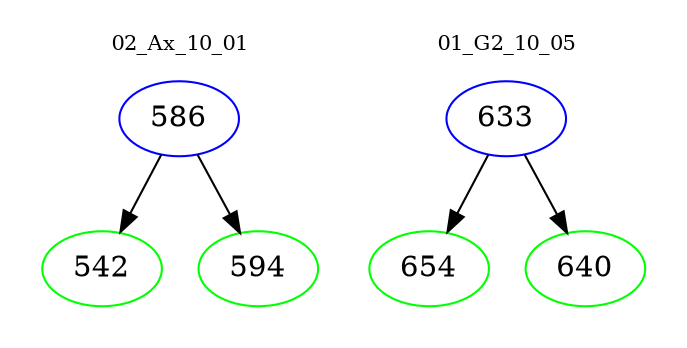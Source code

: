 digraph{
subgraph cluster_0 {
color = white
label = "02_Ax_10_01";
fontsize=10;
T0_586 [label="586", color="blue"]
T0_586 -> T0_542 [color="black"]
T0_542 [label="542", color="green"]
T0_586 -> T0_594 [color="black"]
T0_594 [label="594", color="green"]
}
subgraph cluster_1 {
color = white
label = "01_G2_10_05";
fontsize=10;
T1_633 [label="633", color="blue"]
T1_633 -> T1_654 [color="black"]
T1_654 [label="654", color="green"]
T1_633 -> T1_640 [color="black"]
T1_640 [label="640", color="green"]
}
}
